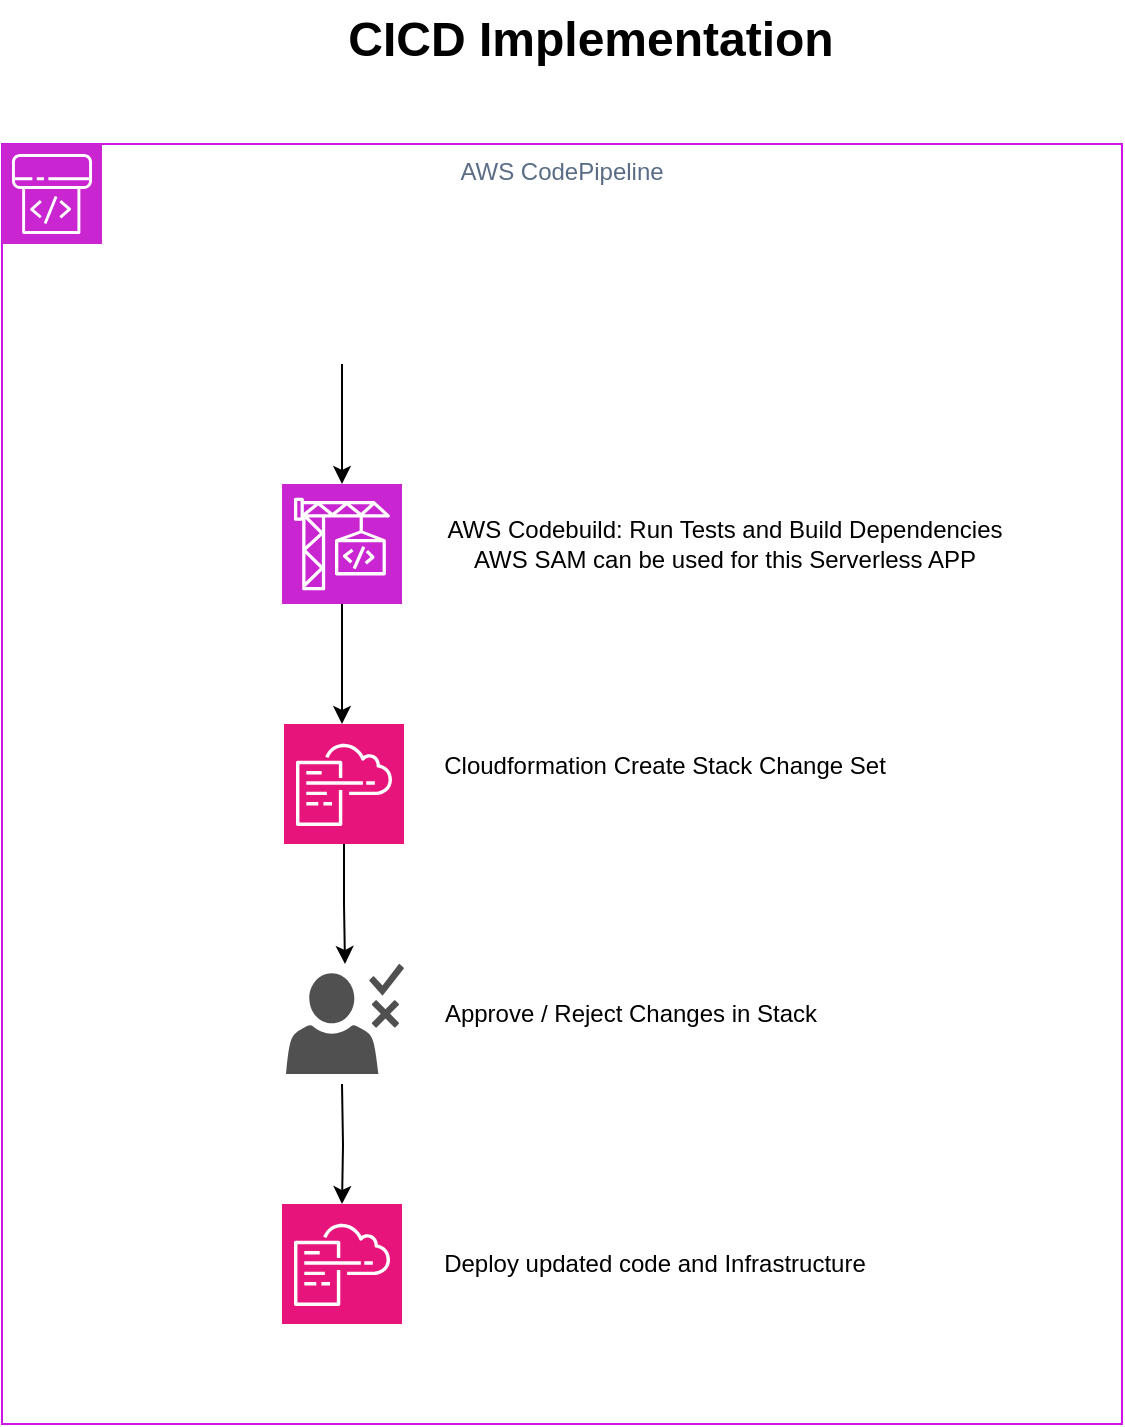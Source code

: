 <mxfile version="24.7.7">
  <diagram name="Page-1" id="-HzDs0eYigQ5ux6eqAIG">
    <mxGraphModel dx="1026" dy="651" grid="1" gridSize="10" guides="1" tooltips="1" connect="1" arrows="1" fold="1" page="1" pageScale="1" pageWidth="827" pageHeight="1169" math="0" shadow="0">
      <root>
        <mxCell id="0" />
        <mxCell id="1" parent="0" />
        <mxCell id="a4PsLe25hBUELtBxLtiQ-3" style="edgeStyle=orthogonalEdgeStyle;rounded=0;orthogonalLoop=1;jettySize=auto;html=1;" edge="1" parent="1" source="a4PsLe25hBUELtBxLtiQ-1">
          <mxGeometry relative="1" as="geometry">
            <mxPoint x="306" y="372" as="targetPoint" />
          </mxGeometry>
        </mxCell>
        <mxCell id="a4PsLe25hBUELtBxLtiQ-1" value="" style="sketch=0;points=[[0,0,0],[0.25,0,0],[0.5,0,0],[0.75,0,0],[1,0,0],[0,1,0],[0.25,1,0],[0.5,1,0],[0.75,1,0],[1,1,0],[0,0.25,0],[0,0.5,0],[0,0.75,0],[1,0.25,0],[1,0.5,0],[1,0.75,0]];outlineConnect=0;fontColor=#232F3E;fillColor=#C925D1;strokeColor=#ffffff;dashed=0;verticalLabelPosition=bottom;verticalAlign=top;align=center;html=1;fontSize=12;fontStyle=0;aspect=fixed;shape=mxgraph.aws4.resourceIcon;resIcon=mxgraph.aws4.codebuild;" vertex="1" parent="1">
          <mxGeometry x="276" y="252" width="60" height="60" as="geometry" />
        </mxCell>
        <mxCell id="a4PsLe25hBUELtBxLtiQ-5" value="" style="shape=image;html=1;verticalAlign=top;verticalLabelPosition=bottom;labelBackgroundColor=#ffffff;imageAspect=0;aspect=fixed;image=https://cdn4.iconfinder.com/data/icons/ionicons/512/icon-social-github-128.png" vertex="1" parent="1">
          <mxGeometry x="276" y="132" width="60" height="60" as="geometry" />
        </mxCell>
        <mxCell id="a4PsLe25hBUELtBxLtiQ-6" style="edgeStyle=orthogonalEdgeStyle;rounded=0;orthogonalLoop=1;jettySize=auto;html=1;exitX=0.5;exitY=1;exitDx=0;exitDy=0;entryX=0.5;entryY=0;entryDx=0;entryDy=0;entryPerimeter=0;" edge="1" parent="1" source="a4PsLe25hBUELtBxLtiQ-5" target="a4PsLe25hBUELtBxLtiQ-1">
          <mxGeometry relative="1" as="geometry" />
        </mxCell>
        <mxCell id="a4PsLe25hBUELtBxLtiQ-7" value="" style="sketch=0;pointerEvents=1;shadow=0;dashed=0;html=1;strokeColor=none;fillColor=#505050;labelPosition=center;verticalLabelPosition=bottom;verticalAlign=top;outlineConnect=0;align=center;shape=mxgraph.office.users.approver;" vertex="1" parent="1">
          <mxGeometry x="278" y="492" width="59" height="55" as="geometry" />
        </mxCell>
        <mxCell id="a4PsLe25hBUELtBxLtiQ-14" style="edgeStyle=orthogonalEdgeStyle;rounded=0;orthogonalLoop=1;jettySize=auto;html=1;exitX=0.5;exitY=1;exitDx=0;exitDy=0;exitPerimeter=0;" edge="1" parent="1" source="a4PsLe25hBUELtBxLtiQ-8" target="a4PsLe25hBUELtBxLtiQ-7">
          <mxGeometry relative="1" as="geometry" />
        </mxCell>
        <mxCell id="a4PsLe25hBUELtBxLtiQ-8" value="" style="sketch=0;points=[[0,0,0],[0.25,0,0],[0.5,0,0],[0.75,0,0],[1,0,0],[0,1,0],[0.25,1,0],[0.5,1,0],[0.75,1,0],[1,1,0],[0,0.25,0],[0,0.5,0],[0,0.75,0],[1,0.25,0],[1,0.5,0],[1,0.75,0]];points=[[0,0,0],[0.25,0,0],[0.5,0,0],[0.75,0,0],[1,0,0],[0,1,0],[0.25,1,0],[0.5,1,0],[0.75,1,0],[1,1,0],[0,0.25,0],[0,0.5,0],[0,0.75,0],[1,0.25,0],[1,0.5,0],[1,0.75,0]];outlineConnect=0;fontColor=#232F3E;fillColor=#E7157B;strokeColor=#ffffff;dashed=0;verticalLabelPosition=bottom;verticalAlign=top;align=center;html=1;fontSize=12;fontStyle=0;aspect=fixed;shape=mxgraph.aws4.resourceIcon;resIcon=mxgraph.aws4.cloudformation;" vertex="1" parent="1">
          <mxGeometry x="277" y="372" width="60" height="60" as="geometry" />
        </mxCell>
        <mxCell id="a4PsLe25hBUELtBxLtiQ-9" value="" style="sketch=0;points=[[0,0,0],[0.25,0,0],[0.5,0,0],[0.75,0,0],[1,0,0],[0,1,0],[0.25,1,0],[0.5,1,0],[0.75,1,0],[1,1,0],[0,0.25,0],[0,0.5,0],[0,0.75,0],[1,0.25,0],[1,0.5,0],[1,0.75,0]];points=[[0,0,0],[0.25,0,0],[0.5,0,0],[0.75,0,0],[1,0,0],[0,1,0],[0.25,1,0],[0.5,1,0],[0.75,1,0],[1,1,0],[0,0.25,0],[0,0.5,0],[0,0.75,0],[1,0.25,0],[1,0.5,0],[1,0.75,0]];outlineConnect=0;fontColor=#232F3E;fillColor=#E7157B;strokeColor=#ffffff;dashed=0;verticalLabelPosition=bottom;verticalAlign=top;align=center;html=1;fontSize=12;fontStyle=0;aspect=fixed;shape=mxgraph.aws4.resourceIcon;resIcon=mxgraph.aws4.cloudformation;" vertex="1" parent="1">
          <mxGeometry x="276" y="612" width="60" height="60" as="geometry" />
        </mxCell>
        <mxCell id="a4PsLe25hBUELtBxLtiQ-10" value="AWS Codebuild: Run Tests and Build Dependencies&lt;div&gt;AWS SAM can be used for this Serverless APP&lt;/div&gt;" style="text;html=1;align=center;verticalAlign=middle;resizable=0;points=[];autosize=1;strokeColor=none;fillColor=none;" vertex="1" parent="1">
          <mxGeometry x="347" y="262" width="300" height="40" as="geometry" />
        </mxCell>
        <mxCell id="a4PsLe25hBUELtBxLtiQ-11" value="Cloudformation Create Stack Change Set" style="text;html=1;align=center;verticalAlign=middle;resizable=0;points=[];autosize=1;strokeColor=none;fillColor=none;" vertex="1" parent="1">
          <mxGeometry x="347" y="378" width="240" height="30" as="geometry" />
        </mxCell>
        <mxCell id="a4PsLe25hBUELtBxLtiQ-12" value="Approve / Reject Changes in Stack" style="text;html=1;align=center;verticalAlign=middle;resizable=0;points=[];autosize=1;strokeColor=none;fillColor=none;" vertex="1" parent="1">
          <mxGeometry x="345" y="502" width="210" height="30" as="geometry" />
        </mxCell>
        <mxCell id="a4PsLe25hBUELtBxLtiQ-13" value="Deploy updated code and Infrastructure" style="text;html=1;align=center;verticalAlign=middle;resizable=0;points=[];autosize=1;strokeColor=none;fillColor=none;" vertex="1" parent="1">
          <mxGeometry x="347" y="627" width="230" height="30" as="geometry" />
        </mxCell>
        <mxCell id="a4PsLe25hBUELtBxLtiQ-17" style="edgeStyle=orthogonalEdgeStyle;rounded=0;orthogonalLoop=1;jettySize=auto;html=1;entryX=0.5;entryY=0;entryDx=0;entryDy=0;entryPerimeter=0;" edge="1" parent="1" target="a4PsLe25hBUELtBxLtiQ-9">
          <mxGeometry relative="1" as="geometry">
            <mxPoint x="306" y="552" as="sourcePoint" />
          </mxGeometry>
        </mxCell>
        <mxCell id="a4PsLe25hBUELtBxLtiQ-18" value="AWS CodePipeline" style="fillColor=none;strokeColor=#cd14e6;verticalAlign=top;fontStyle=0;fontColor=#5A6C86;whiteSpace=wrap;html=1;" vertex="1" parent="1">
          <mxGeometry x="136" y="82" width="560" height="640" as="geometry" />
        </mxCell>
        <mxCell id="a4PsLe25hBUELtBxLtiQ-19" value="" style="sketch=0;points=[[0,0,0],[0.25,0,0],[0.5,0,0],[0.75,0,0],[1,0,0],[0,1,0],[0.25,1,0],[0.5,1,0],[0.75,1,0],[1,1,0],[0,0.25,0],[0,0.5,0],[0,0.75,0],[1,0.25,0],[1,0.5,0],[1,0.75,0]];outlineConnect=0;fontColor=#232F3E;fillColor=#C925D1;strokeColor=#ffffff;dashed=0;verticalLabelPosition=bottom;verticalAlign=top;align=center;html=1;fontSize=12;fontStyle=0;aspect=fixed;shape=mxgraph.aws4.resourceIcon;resIcon=mxgraph.aws4.codepipeline;" vertex="1" parent="1">
          <mxGeometry x="136" y="82" width="50" height="50" as="geometry" />
        </mxCell>
        <mxCell id="a4PsLe25hBUELtBxLtiQ-20" value="CICD Implementation" style="text;strokeColor=none;fillColor=none;html=1;fontSize=24;fontStyle=1;verticalAlign=middle;align=center;" vertex="1" parent="1">
          <mxGeometry x="380" y="10" width="100" height="40" as="geometry" />
        </mxCell>
      </root>
    </mxGraphModel>
  </diagram>
</mxfile>
